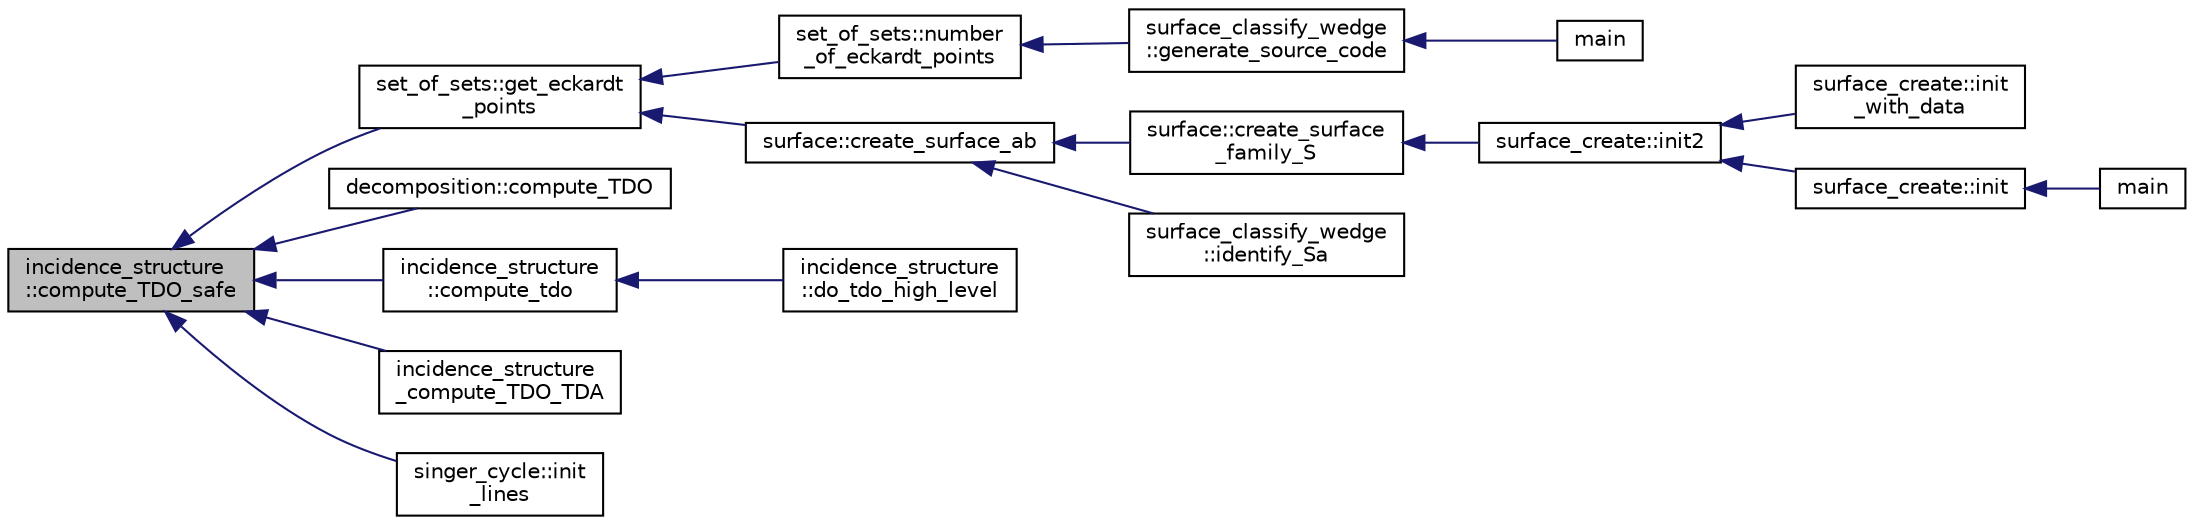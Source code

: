 digraph "incidence_structure::compute_TDO_safe"
{
  edge [fontname="Helvetica",fontsize="10",labelfontname="Helvetica",labelfontsize="10"];
  node [fontname="Helvetica",fontsize="10",shape=record];
  rankdir="LR";
  Node756 [label="incidence_structure\l::compute_TDO_safe",height=0.2,width=0.4,color="black", fillcolor="grey75", style="filled", fontcolor="black"];
  Node756 -> Node757 [dir="back",color="midnightblue",fontsize="10",style="solid",fontname="Helvetica"];
  Node757 [label="set_of_sets::get_eckardt\l_points",height=0.2,width=0.4,color="black", fillcolor="white", style="filled",URL="$da/dd6/classset__of__sets.html#af6713e71ef5a1b7cc7892d78900166c4"];
  Node757 -> Node758 [dir="back",color="midnightblue",fontsize="10",style="solid",fontname="Helvetica"];
  Node758 [label="set_of_sets::number\l_of_eckardt_points",height=0.2,width=0.4,color="black", fillcolor="white", style="filled",URL="$da/dd6/classset__of__sets.html#acf1d8689cc8ef9c4987d86c78be68302"];
  Node758 -> Node759 [dir="back",color="midnightblue",fontsize="10",style="solid",fontname="Helvetica"];
  Node759 [label="surface_classify_wedge\l::generate_source_code",height=0.2,width=0.4,color="black", fillcolor="white", style="filled",URL="$d7/d5c/classsurface__classify__wedge.html#a4cb31d5e7747571177fbdedf79631fd9"];
  Node759 -> Node760 [dir="back",color="midnightblue",fontsize="10",style="solid",fontname="Helvetica"];
  Node760 [label="main",height=0.2,width=0.4,color="black", fillcolor="white", style="filled",URL="$df/df8/surface__classify_8_c.html#a217dbf8b442f20279ea00b898af96f52"];
  Node757 -> Node761 [dir="back",color="midnightblue",fontsize="10",style="solid",fontname="Helvetica"];
  Node761 [label="surface::create_surface_ab",height=0.2,width=0.4,color="black", fillcolor="white", style="filled",URL="$d5/d88/classsurface.html#a9e0834d9fd3ea14957df1944ac40c847"];
  Node761 -> Node762 [dir="back",color="midnightblue",fontsize="10",style="solid",fontname="Helvetica"];
  Node762 [label="surface::create_surface\l_family_S",height=0.2,width=0.4,color="black", fillcolor="white", style="filled",URL="$d5/d88/classsurface.html#a820199c4eab279fad1085a308550fa8f"];
  Node762 -> Node763 [dir="back",color="midnightblue",fontsize="10",style="solid",fontname="Helvetica"];
  Node763 [label="surface_create::init2",height=0.2,width=0.4,color="black", fillcolor="white", style="filled",URL="$de/da4/classsurface__create.html#a0d600640f7dd62d5a6c36443effdab59"];
  Node763 -> Node764 [dir="back",color="midnightblue",fontsize="10",style="solid",fontname="Helvetica"];
  Node764 [label="surface_create::init\l_with_data",height=0.2,width=0.4,color="black", fillcolor="white", style="filled",URL="$de/da4/classsurface__create.html#a9226f687139676532adb1aa971fbade2"];
  Node763 -> Node765 [dir="back",color="midnightblue",fontsize="10",style="solid",fontname="Helvetica"];
  Node765 [label="surface_create::init",height=0.2,width=0.4,color="black", fillcolor="white", style="filled",URL="$de/da4/classsurface__create.html#ab0db5c12825f778e3caf8aa4da02eb06"];
  Node765 -> Node766 [dir="back",color="midnightblue",fontsize="10",style="solid",fontname="Helvetica"];
  Node766 [label="main",height=0.2,width=0.4,color="black", fillcolor="white", style="filled",URL="$d2/dfa/create__surface__main_8_c.html#a217dbf8b442f20279ea00b898af96f52"];
  Node761 -> Node767 [dir="back",color="midnightblue",fontsize="10",style="solid",fontname="Helvetica"];
  Node767 [label="surface_classify_wedge\l::identify_Sa",height=0.2,width=0.4,color="black", fillcolor="white", style="filled",URL="$d7/d5c/classsurface__classify__wedge.html#a8fdc22ea1850bd4da28ace84adb055a6"];
  Node756 -> Node768 [dir="back",color="midnightblue",fontsize="10",style="solid",fontname="Helvetica"];
  Node768 [label="decomposition::compute_TDO",height=0.2,width=0.4,color="black", fillcolor="white", style="filled",URL="$d3/d2b/classdecomposition.html#acde2ae0342c89d2ba817ecdc98813cbe"];
  Node756 -> Node769 [dir="back",color="midnightblue",fontsize="10",style="solid",fontname="Helvetica"];
  Node769 [label="incidence_structure\l::compute_tdo",height=0.2,width=0.4,color="black", fillcolor="white", style="filled",URL="$da/d8a/classincidence__structure.html#a74cfa0336bdb1b0d0eace43f330a2b0f"];
  Node769 -> Node770 [dir="back",color="midnightblue",fontsize="10",style="solid",fontname="Helvetica"];
  Node770 [label="incidence_structure\l::do_tdo_high_level",height=0.2,width=0.4,color="black", fillcolor="white", style="filled",URL="$da/d8a/classincidence__structure.html#a8840e820448ad980279f244a90888b77"];
  Node756 -> Node771 [dir="back",color="midnightblue",fontsize="10",style="solid",fontname="Helvetica"];
  Node771 [label="incidence_structure\l_compute_TDO_TDA",height=0.2,width=0.4,color="black", fillcolor="white", style="filled",URL="$df/d74/tl__geometry_8h.html#a63d0e7a207e173b92c0e560df4d8e980"];
  Node756 -> Node772 [dir="back",color="midnightblue",fontsize="10",style="solid",fontname="Helvetica"];
  Node772 [label="singer_cycle::init\l_lines",height=0.2,width=0.4,color="black", fillcolor="white", style="filled",URL="$d8/d13/classsinger__cycle.html#a817cbf613596d5db2cf5e926db8fa328"];
}
